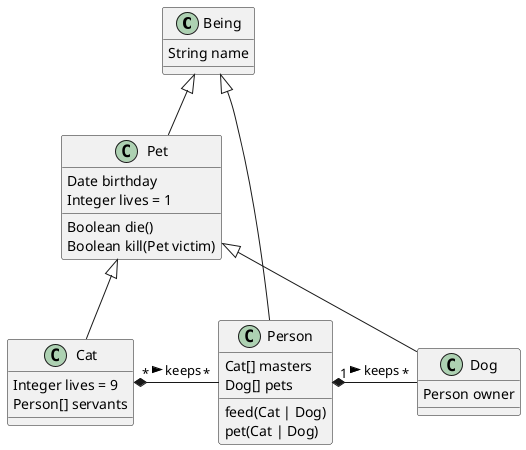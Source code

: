 @startuml Aufgabe A06

    class Being {
      String name
    }

    class Pet {
      Date birthday
      Integer lives = 1
      Boolean die()
      Boolean kill(Pet victim)
    }

    class Person {
      Cat[] masters
      Dog[] pets
      feed(Cat | Dog)
      pet(Cat | Dog)
    }

    class Cat {
      Integer lives = 9
      Person[] servants
    }

    class Dog {
      Person owner
    }

    Being <|-down- Pet
    Being <|-down- Person
    Pet <|-down- Cat
    Pet <|-down- Dog
    Cat "*" *-right- "*" Person : keeps >
    Person "1" *-right- "*" Dog : keeps >

@enduml
